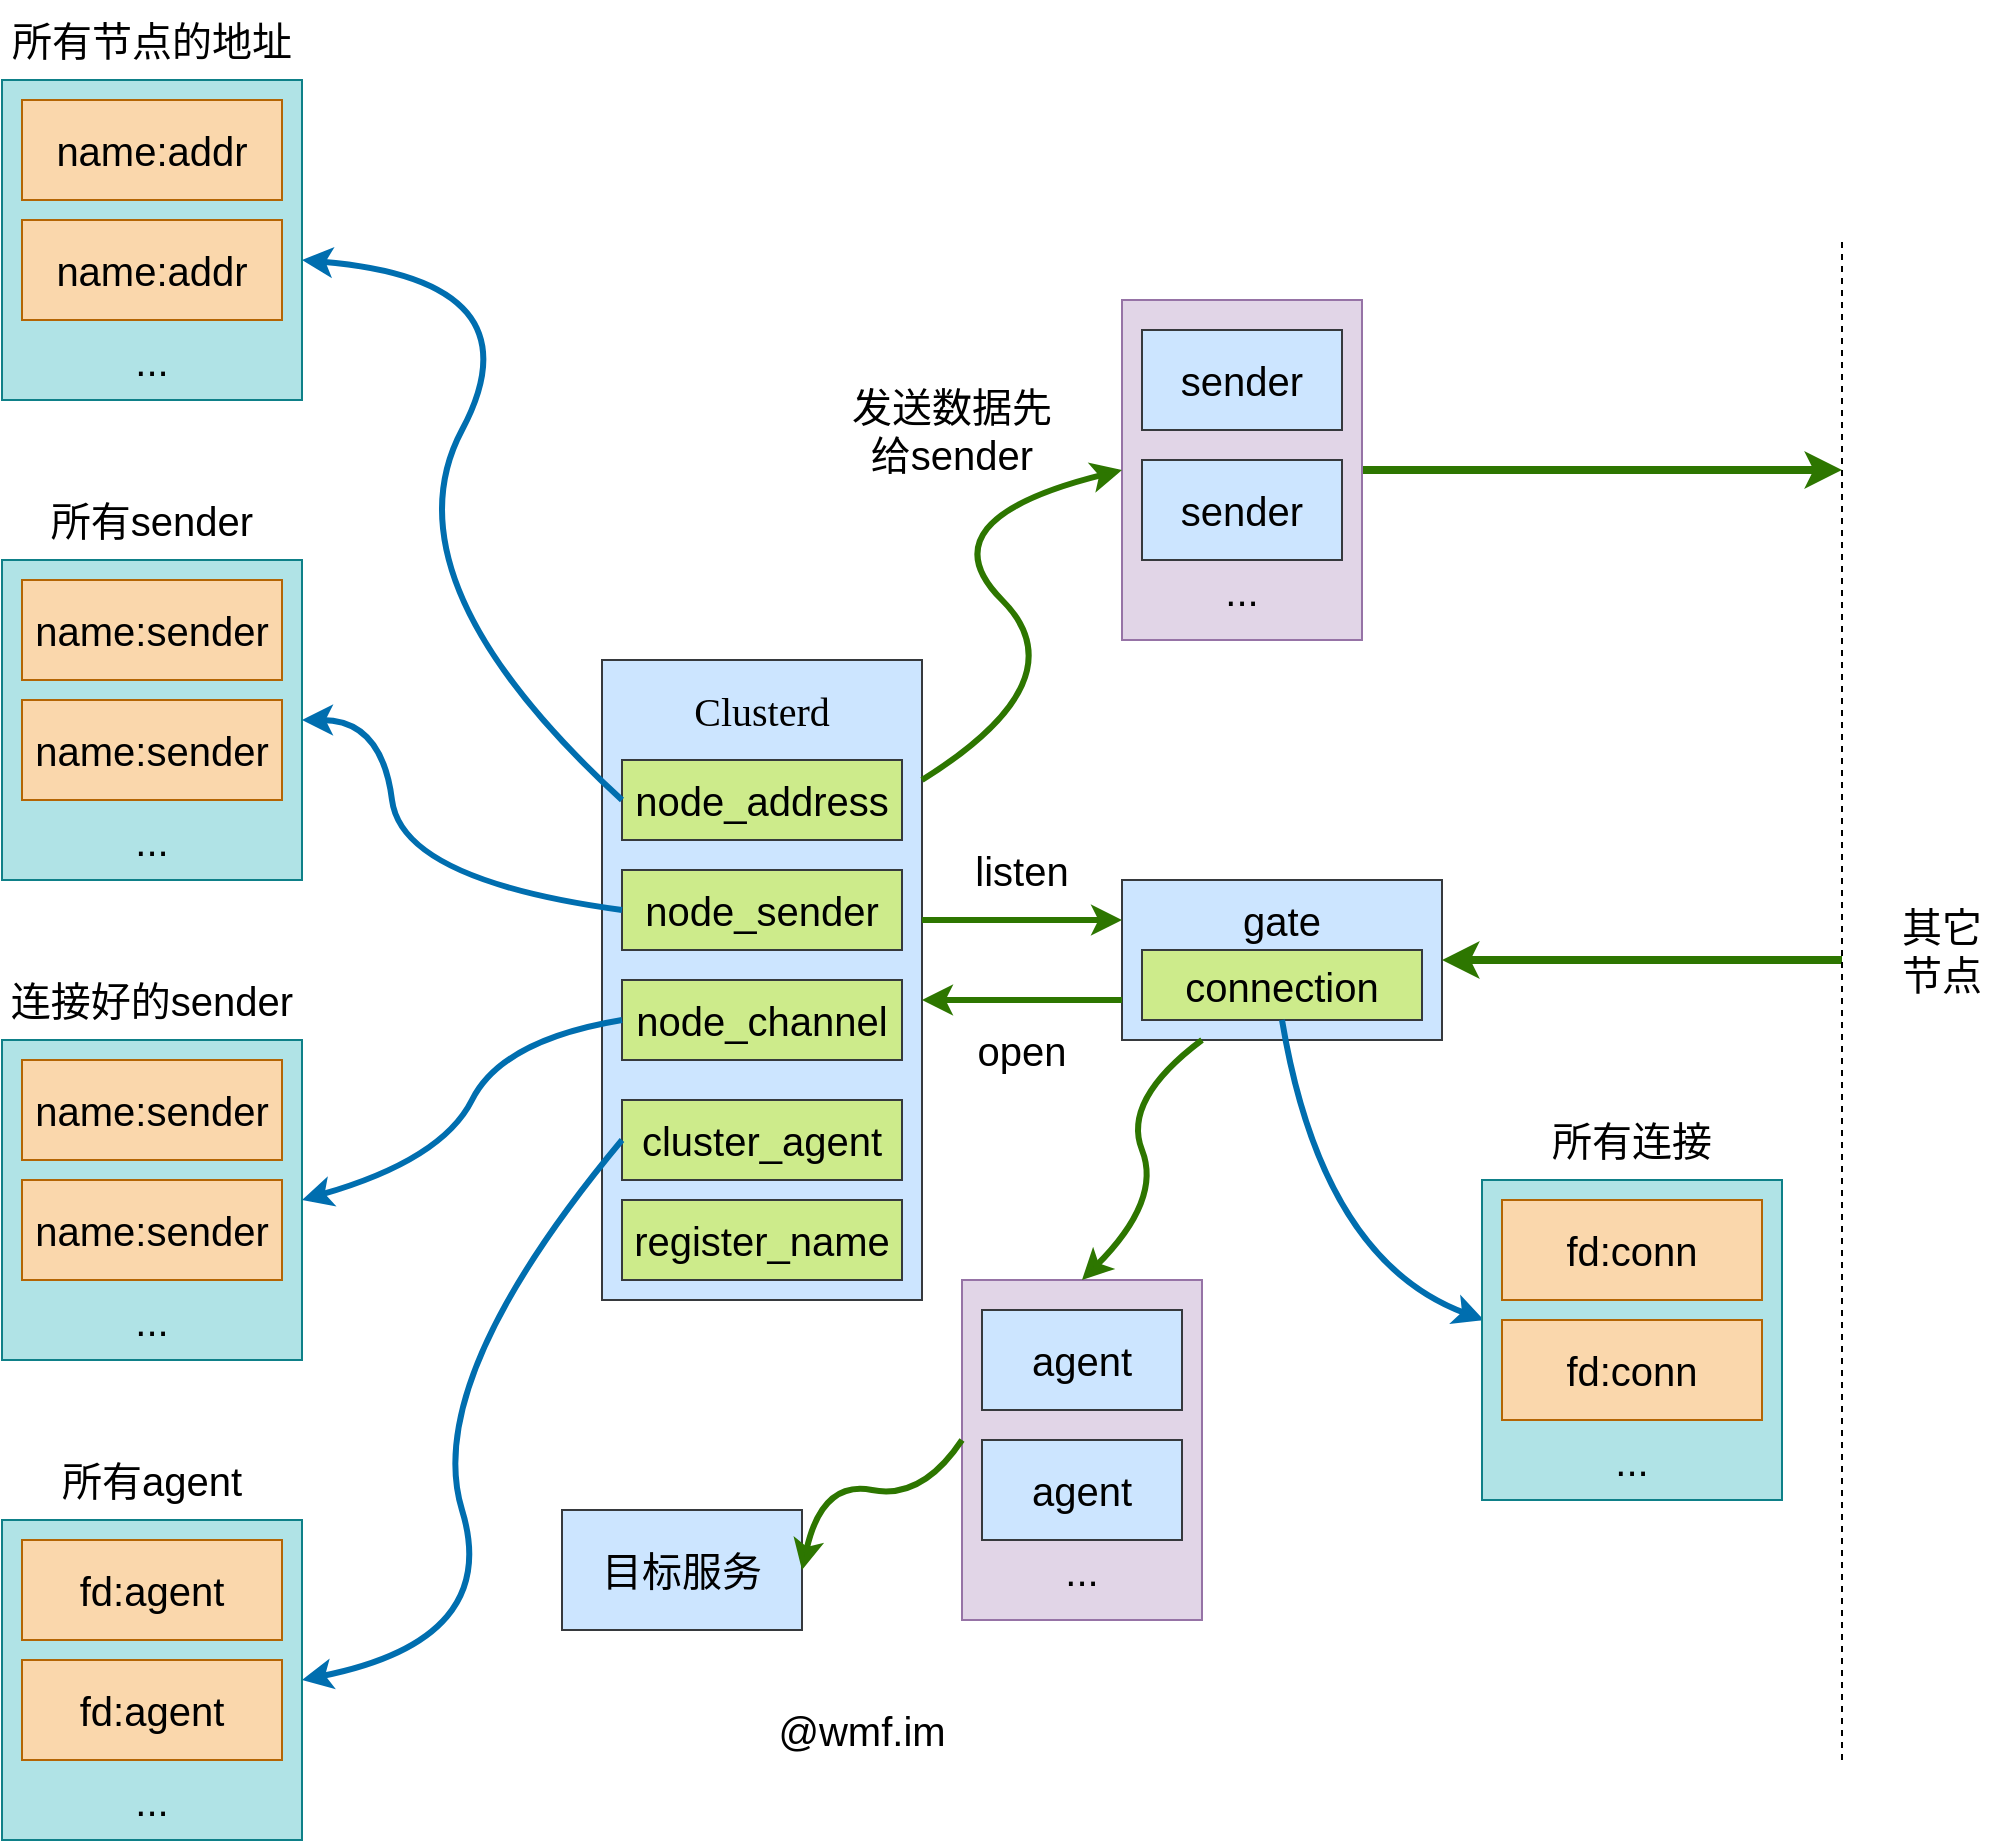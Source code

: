 <mxfile version="20.2.3" type="device"><diagram id="M6ugX_zxb7VztiwQ3Cev" name="第 1 页"><mxGraphModel dx="3769" dy="1217" grid="1" gridSize="10" guides="1" tooltips="1" connect="1" arrows="1" fold="1" page="1" pageScale="1" pageWidth="827" pageHeight="1169" math="0" shadow="0"><root><mxCell id="0"/><mxCell id="1" parent="0"/><mxCell id="3oMme_Ha6y_LoHoBF1Mw-3" value="" style="rounded=0;whiteSpace=wrap;html=1;fontSize=20;fillColor=#cce5ff;strokeColor=#36393d;" vertex="1" parent="1"><mxGeometry x="60" y="610" width="160" height="320" as="geometry"/></mxCell><mxCell id="3oMme_Ha6y_LoHoBF1Mw-4" value="&lt;font face=&quot;等距更纱黑体 SC&quot;&gt;Clusterd&lt;/font&gt;" style="text;html=1;strokeColor=none;fillColor=none;align=center;verticalAlign=middle;whiteSpace=wrap;rounded=0;fontSize=20;" vertex="1" parent="1"><mxGeometry x="90" y="620" width="100" height="30" as="geometry"/></mxCell><mxCell id="3oMme_Ha6y_LoHoBF1Mw-5" value="node_address" style="rounded=0;whiteSpace=wrap;html=1;fontSize=20;fillColor=#cdeb8b;strokeColor=#36393d;" vertex="1" parent="1"><mxGeometry x="70" y="660" width="140" height="40" as="geometry"/></mxCell><mxCell id="3oMme_Ha6y_LoHoBF1Mw-6" value="node_sender" style="rounded=0;whiteSpace=wrap;html=1;fontSize=20;fillColor=#cdeb8b;strokeColor=#36393d;" vertex="1" parent="1"><mxGeometry x="70" y="715" width="140" height="40" as="geometry"/></mxCell><mxCell id="3oMme_Ha6y_LoHoBF1Mw-8" value="node_channel" style="rounded=0;whiteSpace=wrap;html=1;fontSize=20;fillColor=#cdeb8b;strokeColor=#36393d;" vertex="1" parent="1"><mxGeometry x="70" y="770" width="140" height="40" as="geometry"/></mxCell><mxCell id="3oMme_Ha6y_LoHoBF1Mw-9" value="" style="curved=1;endArrow=classic;html=1;rounded=0;fontSize=20;exitX=0;exitY=0.5;exitDx=0;exitDy=0;fillColor=#1ba1e2;strokeColor=#006EAF;strokeWidth=3;" edge="1" parent="1" source="3oMme_Ha6y_LoHoBF1Mw-5"><mxGeometry width="50" height="50" relative="1" as="geometry"><mxPoint x="550" y="630" as="sourcePoint"/><mxPoint x="-90" y="410" as="targetPoint"/><Array as="points"><mxPoint x="-50" y="570"/><mxPoint x="30" y="420"/></Array></mxGeometry></mxCell><mxCell id="3oMme_Ha6y_LoHoBF1Mw-10" value="" style="rounded=0;whiteSpace=wrap;html=1;fontSize=20;fillColor=#b0e3e6;strokeColor=#0e8088;" vertex="1" parent="1"><mxGeometry x="-240" y="320" width="150" height="160" as="geometry"/></mxCell><mxCell id="3oMme_Ha6y_LoHoBF1Mw-11" value="name:addr" style="rounded=0;whiteSpace=wrap;html=1;fontSize=20;fillColor=#fad7ac;strokeColor=#b46504;" vertex="1" parent="1"><mxGeometry x="-230" y="330" width="130" height="50" as="geometry"/></mxCell><mxCell id="3oMme_Ha6y_LoHoBF1Mw-12" value="name:addr" style="rounded=0;whiteSpace=wrap;html=1;fontSize=20;fillColor=#fad7ac;strokeColor=#b46504;" vertex="1" parent="1"><mxGeometry x="-230" y="390" width="130" height="50" as="geometry"/></mxCell><mxCell id="3oMme_Ha6y_LoHoBF1Mw-13" value="..." style="text;html=1;strokeColor=none;fillColor=none;align=center;verticalAlign=middle;whiteSpace=wrap;rounded=0;fontSize=20;" vertex="1" parent="1"><mxGeometry x="-195" y="450" width="60" height="20" as="geometry"/></mxCell><mxCell id="3oMme_Ha6y_LoHoBF1Mw-15" value="" style="rounded=0;whiteSpace=wrap;html=1;fontSize=20;fillColor=#b0e3e6;strokeColor=#0e8088;" vertex="1" parent="1"><mxGeometry x="-240" y="560" width="150" height="160" as="geometry"/></mxCell><mxCell id="3oMme_Ha6y_LoHoBF1Mw-16" value="name:sender" style="rounded=0;whiteSpace=wrap;html=1;fontSize=20;fillColor=#fad7ac;strokeColor=#b46504;" vertex="1" parent="1"><mxGeometry x="-230" y="570" width="130" height="50" as="geometry"/></mxCell><mxCell id="3oMme_Ha6y_LoHoBF1Mw-17" value="name:sender" style="rounded=0;whiteSpace=wrap;html=1;fontSize=20;fillColor=#fad7ac;strokeColor=#b46504;" vertex="1" parent="1"><mxGeometry x="-230" y="630" width="130" height="50" as="geometry"/></mxCell><mxCell id="3oMme_Ha6y_LoHoBF1Mw-18" value="..." style="text;html=1;strokeColor=none;fillColor=none;align=center;verticalAlign=middle;whiteSpace=wrap;rounded=0;fontSize=20;" vertex="1" parent="1"><mxGeometry x="-195" y="690" width="60" height="20" as="geometry"/></mxCell><mxCell id="3oMme_Ha6y_LoHoBF1Mw-19" value="" style="curved=1;endArrow=classic;html=1;rounded=0;fontSize=20;exitX=0;exitY=0.5;exitDx=0;exitDy=0;entryX=1;entryY=0.5;entryDx=0;entryDy=0;fillColor=#1ba1e2;strokeColor=#006EAF;strokeWidth=3;" edge="1" parent="1" source="3oMme_Ha6y_LoHoBF1Mw-6" target="3oMme_Ha6y_LoHoBF1Mw-15"><mxGeometry width="50" height="50" relative="1" as="geometry"><mxPoint x="50" y="560" as="sourcePoint"/><mxPoint x="-90" y="460" as="targetPoint"/><Array as="points"><mxPoint x="-40" y="720"/><mxPoint x="-50" y="640"/></Array></mxGeometry></mxCell><mxCell id="3oMme_Ha6y_LoHoBF1Mw-20" value="" style="rounded=0;whiteSpace=wrap;html=1;fontSize=20;fillColor=#b0e3e6;strokeColor=#0e8088;" vertex="1" parent="1"><mxGeometry x="-240" y="800" width="150" height="160" as="geometry"/></mxCell><mxCell id="3oMme_Ha6y_LoHoBF1Mw-21" value="name:sender" style="rounded=0;whiteSpace=wrap;html=1;fontSize=20;fillColor=#fad7ac;strokeColor=#b46504;" vertex="1" parent="1"><mxGeometry x="-230" y="810" width="130" height="50" as="geometry"/></mxCell><mxCell id="3oMme_Ha6y_LoHoBF1Mw-22" value="name:sender" style="rounded=0;whiteSpace=wrap;html=1;fontSize=20;fillColor=#fad7ac;strokeColor=#b46504;" vertex="1" parent="1"><mxGeometry x="-230" y="870" width="130" height="50" as="geometry"/></mxCell><mxCell id="3oMme_Ha6y_LoHoBF1Mw-23" value="..." style="text;html=1;strokeColor=none;fillColor=none;align=center;verticalAlign=middle;whiteSpace=wrap;rounded=0;fontSize=20;" vertex="1" parent="1"><mxGeometry x="-195" y="930" width="60" height="20" as="geometry"/></mxCell><mxCell id="3oMme_Ha6y_LoHoBF1Mw-24" value="" style="curved=1;endArrow=classic;html=1;rounded=0;fontSize=20;exitX=0;exitY=0.5;exitDx=0;exitDy=0;entryX=1;entryY=0.5;entryDx=0;entryDy=0;exitPerimeter=0;fillColor=#1ba1e2;strokeColor=#006EAF;strokeWidth=3;" edge="1" parent="1" source="3oMme_Ha6y_LoHoBF1Mw-8" target="3oMme_Ha6y_LoHoBF1Mw-20"><mxGeometry width="50" height="50" relative="1" as="geometry"><mxPoint x="50" y="625" as="sourcePoint"/><mxPoint x="-90" y="660" as="targetPoint"/><Array as="points"><mxPoint x="10" y="800"/><mxPoint x="-20" y="860"/></Array></mxGeometry></mxCell><mxCell id="3oMme_Ha6y_LoHoBF1Mw-25" value="所有节点的地址" style="text;html=1;strokeColor=none;fillColor=none;align=center;verticalAlign=middle;whiteSpace=wrap;rounded=0;fontSize=20;" vertex="1" parent="1"><mxGeometry x="-240" y="280" width="150" height="40" as="geometry"/></mxCell><mxCell id="3oMme_Ha6y_LoHoBF1Mw-26" value="所有sender" style="text;html=1;strokeColor=none;fillColor=none;align=center;verticalAlign=middle;whiteSpace=wrap;rounded=0;fontSize=20;" vertex="1" parent="1"><mxGeometry x="-240" y="520" width="150" height="40" as="geometry"/></mxCell><mxCell id="3oMme_Ha6y_LoHoBF1Mw-27" value="连接好的sender" style="text;html=1;strokeColor=none;fillColor=none;align=center;verticalAlign=middle;whiteSpace=wrap;rounded=0;fontSize=20;" vertex="1" parent="1"><mxGeometry x="-240" y="760" width="150" height="40" as="geometry"/></mxCell><mxCell id="3oMme_Ha6y_LoHoBF1Mw-28" value="" style="rounded=0;whiteSpace=wrap;html=1;fontSize=20;fillColor=#cce5ff;strokeColor=#36393d;" vertex="1" parent="1"><mxGeometry x="320" y="720" width="160" height="80" as="geometry"/></mxCell><mxCell id="3oMme_Ha6y_LoHoBF1Mw-30" value="listen" style="text;html=1;strokeColor=none;fillColor=none;align=center;verticalAlign=middle;whiteSpace=wrap;rounded=0;fontSize=20;" vertex="1" parent="1"><mxGeometry x="240" y="700" width="60" height="30" as="geometry"/></mxCell><mxCell id="3oMme_Ha6y_LoHoBF1Mw-32" value="cluster_agent" style="rounded=0;whiteSpace=wrap;html=1;fontSize=20;fillColor=#cdeb8b;strokeColor=#36393d;" vertex="1" parent="1"><mxGeometry x="70" y="830" width="140" height="40" as="geometry"/></mxCell><mxCell id="3oMme_Ha6y_LoHoBF1Mw-33" value="" style="curved=1;endArrow=classic;html=1;rounded=0;fontSize=20;exitX=0;exitY=0.5;exitDx=0;exitDy=0;entryX=1;entryY=0.5;entryDx=0;entryDy=0;fillColor=#1ba1e2;strokeColor=#006EAF;strokeWidth=3;" edge="1" parent="1" source="3oMme_Ha6y_LoHoBF1Mw-32" target="3oMme_Ha6y_LoHoBF1Mw-39"><mxGeometry width="50" height="50" relative="1" as="geometry"><mxPoint x="70" y="850" as="sourcePoint"/><mxPoint x="60" y="1040" as="targetPoint"/><Array as="points"><mxPoint x="-30" y="970"/><mxPoint x="10" y="1100"/></Array></mxGeometry></mxCell><mxCell id="3oMme_Ha6y_LoHoBF1Mw-39" value="" style="rounded=0;whiteSpace=wrap;html=1;fontSize=20;fillColor=#b0e3e6;strokeColor=#0e8088;" vertex="1" parent="1"><mxGeometry x="-240" y="1040" width="150" height="160" as="geometry"/></mxCell><mxCell id="3oMme_Ha6y_LoHoBF1Mw-40" value="fd:agent" style="rounded=0;whiteSpace=wrap;html=1;fontSize=20;fillColor=#fad7ac;strokeColor=#b46504;" vertex="1" parent="1"><mxGeometry x="-230" y="1050" width="130" height="50" as="geometry"/></mxCell><mxCell id="3oMme_Ha6y_LoHoBF1Mw-41" value="fd:agent" style="rounded=0;whiteSpace=wrap;html=1;fontSize=20;fillColor=#fad7ac;strokeColor=#b46504;" vertex="1" parent="1"><mxGeometry x="-230" y="1110" width="130" height="50" as="geometry"/></mxCell><mxCell id="3oMme_Ha6y_LoHoBF1Mw-42" value="..." style="text;html=1;strokeColor=none;fillColor=none;align=center;verticalAlign=middle;whiteSpace=wrap;rounded=0;fontSize=20;" vertex="1" parent="1"><mxGeometry x="-195" y="1170" width="60" height="20" as="geometry"/></mxCell><mxCell id="3oMme_Ha6y_LoHoBF1Mw-43" value="所有agent" style="text;html=1;strokeColor=none;fillColor=none;align=center;verticalAlign=middle;whiteSpace=wrap;rounded=0;fontSize=20;" vertex="1" parent="1"><mxGeometry x="-240" y="1000" width="150" height="40" as="geometry"/></mxCell><mxCell id="3oMme_Ha6y_LoHoBF1Mw-46" value="open" style="text;html=1;strokeColor=none;fillColor=none;align=center;verticalAlign=middle;whiteSpace=wrap;rounded=0;fontSize=20;" vertex="1" parent="1"><mxGeometry x="240" y="790" width="60" height="30" as="geometry"/></mxCell><mxCell id="3oMme_Ha6y_LoHoBF1Mw-47" value="gate" style="text;html=1;strokeColor=none;fillColor=none;align=center;verticalAlign=middle;whiteSpace=wrap;rounded=0;fontSize=20;" vertex="1" parent="1"><mxGeometry x="370" y="725" width="60" height="30" as="geometry"/></mxCell><mxCell id="3oMme_Ha6y_LoHoBF1Mw-48" value="connection" style="rounded=0;whiteSpace=wrap;html=1;fontSize=20;fillColor=#cdeb8b;strokeColor=#36393d;" vertex="1" parent="1"><mxGeometry x="330" y="755" width="140" height="35" as="geometry"/></mxCell><mxCell id="3oMme_Ha6y_LoHoBF1Mw-49" value="" style="endArrow=classic;html=1;rounded=0;fontSize=20;entryX=0;entryY=0.25;entryDx=0;entryDy=0;fillColor=#60a917;strokeColor=#2D7600;strokeWidth=3;" edge="1" parent="1" target="3oMme_Ha6y_LoHoBF1Mw-28"><mxGeometry width="50" height="50" relative="1" as="geometry"><mxPoint x="220" y="740" as="sourcePoint"/><mxPoint x="510" y="800" as="targetPoint"/></mxGeometry></mxCell><mxCell id="3oMme_Ha6y_LoHoBF1Mw-50" value="" style="endArrow=classic;html=1;rounded=0;fontSize=20;exitX=0;exitY=0.75;exitDx=0;exitDy=0;fillColor=#60a917;strokeColor=#2D7600;strokeWidth=3;" edge="1" parent="1" source="3oMme_Ha6y_LoHoBF1Mw-28"><mxGeometry width="50" height="50" relative="1" as="geometry"><mxPoint x="460" y="750" as="sourcePoint"/><mxPoint x="220" y="780" as="targetPoint"/></mxGeometry></mxCell><mxCell id="3oMme_Ha6y_LoHoBF1Mw-51" value="" style="curved=1;endArrow=classic;html=1;rounded=0;fontSize=20;exitX=0;exitY=0.5;exitDx=0;exitDy=0;entryX=0.007;entryY=0.438;entryDx=0;entryDy=0;entryPerimeter=0;fillColor=#1ba1e2;strokeColor=#006EAF;strokeWidth=3;" edge="1" parent="1" target="3oMme_Ha6y_LoHoBF1Mw-52"><mxGeometry width="50" height="50" relative="1" as="geometry"><mxPoint x="400" y="790" as="sourcePoint"/><mxPoint x="380" y="1000" as="targetPoint"/><Array as="points"><mxPoint x="420" y="910"/></Array></mxGeometry></mxCell><mxCell id="3oMme_Ha6y_LoHoBF1Mw-52" value="" style="rounded=0;whiteSpace=wrap;html=1;fontSize=20;fillColor=#b0e3e6;strokeColor=#0e8088;" vertex="1" parent="1"><mxGeometry x="500" y="870" width="150" height="160" as="geometry"/></mxCell><mxCell id="3oMme_Ha6y_LoHoBF1Mw-53" value="fd:conn" style="rounded=0;whiteSpace=wrap;html=1;fontSize=20;fillColor=#fad7ac;strokeColor=#b46504;" vertex="1" parent="1"><mxGeometry x="510" y="880" width="130" height="50" as="geometry"/></mxCell><mxCell id="3oMme_Ha6y_LoHoBF1Mw-54" value="fd:conn" style="rounded=0;whiteSpace=wrap;html=1;fontSize=20;fillColor=#fad7ac;strokeColor=#b46504;" vertex="1" parent="1"><mxGeometry x="510" y="940" width="130" height="50" as="geometry"/></mxCell><mxCell id="3oMme_Ha6y_LoHoBF1Mw-55" value="..." style="text;html=1;strokeColor=none;fillColor=none;align=center;verticalAlign=middle;whiteSpace=wrap;rounded=0;fontSize=20;" vertex="1" parent="1"><mxGeometry x="545" y="1000" width="60" height="20" as="geometry"/></mxCell><mxCell id="3oMme_Ha6y_LoHoBF1Mw-56" value="所有连接" style="text;html=1;strokeColor=none;fillColor=none;align=center;verticalAlign=middle;whiteSpace=wrap;rounded=0;fontSize=20;" vertex="1" parent="1"><mxGeometry x="500" y="830" width="150" height="40" as="geometry"/></mxCell><mxCell id="3oMme_Ha6y_LoHoBF1Mw-57" value="" style="endArrow=classic;html=1;rounded=0;fontSize=20;entryX=1;entryY=0.5;entryDx=0;entryDy=0;fillColor=#60a917;strokeColor=#2D7600;strokeWidth=4;" edge="1" parent="1" target="3oMme_Ha6y_LoHoBF1Mw-28"><mxGeometry width="50" height="50" relative="1" as="geometry"><mxPoint x="680" y="760" as="sourcePoint"/><mxPoint x="510" y="700" as="targetPoint"/></mxGeometry></mxCell><mxCell id="3oMme_Ha6y_LoHoBF1Mw-66" style="edgeStyle=orthogonalEdgeStyle;rounded=0;orthogonalLoop=1;jettySize=auto;html=1;exitX=1;exitY=0.5;exitDx=0;exitDy=0;fontSize=20;fillColor=#60a917;strokeColor=#2D7600;strokeWidth=4;" edge="1" parent="1" source="3oMme_Ha6y_LoHoBF1Mw-59"><mxGeometry relative="1" as="geometry"><mxPoint x="680" y="515" as="targetPoint"/></mxGeometry></mxCell><mxCell id="3oMme_Ha6y_LoHoBF1Mw-59" value="" style="rounded=0;whiteSpace=wrap;html=1;fontSize=20;fillColor=#e1d5e7;strokeColor=#9673a6;" vertex="1" parent="1"><mxGeometry x="320" y="430" width="120" height="170" as="geometry"/></mxCell><mxCell id="3oMme_Ha6y_LoHoBF1Mw-60" value="sender" style="rounded=0;whiteSpace=wrap;html=1;fontSize=20;fillColor=#cce5ff;strokeColor=#36393d;" vertex="1" parent="1"><mxGeometry x="330" y="445" width="100" height="50" as="geometry"/></mxCell><mxCell id="3oMme_Ha6y_LoHoBF1Mw-61" value="sender" style="rounded=0;whiteSpace=wrap;html=1;fontSize=20;fillColor=#cce5ff;strokeColor=#36393d;" vertex="1" parent="1"><mxGeometry x="330" y="510" width="100" height="50" as="geometry"/></mxCell><mxCell id="3oMme_Ha6y_LoHoBF1Mw-62" value="..." style="text;html=1;strokeColor=none;fillColor=none;align=center;verticalAlign=middle;whiteSpace=wrap;rounded=0;fontSize=20;" vertex="1" parent="1"><mxGeometry x="350" y="565" width="60" height="20" as="geometry"/></mxCell><mxCell id="3oMme_Ha6y_LoHoBF1Mw-63" value="" style="curved=1;endArrow=classic;html=1;rounded=0;fontSize=20;entryX=0;entryY=0.5;entryDx=0;entryDy=0;fillColor=#60a917;strokeColor=#2D7600;strokeWidth=3;" edge="1" parent="1" target="3oMme_Ha6y_LoHoBF1Mw-59"><mxGeometry width="50" height="50" relative="1" as="geometry"><mxPoint x="220" y="670" as="sourcePoint"/><mxPoint x="270" y="620" as="targetPoint"/><Array as="points"><mxPoint x="300" y="620"/><mxPoint x="220" y="540"/></Array></mxGeometry></mxCell><mxCell id="3oMme_Ha6y_LoHoBF1Mw-64" value="" style="endArrow=none;dashed=1;html=1;rounded=0;fontSize=20;" edge="1" parent="1"><mxGeometry width="50" height="50" relative="1" as="geometry"><mxPoint x="680" y="1160" as="sourcePoint"/><mxPoint x="680" y="400" as="targetPoint"/></mxGeometry></mxCell><mxCell id="3oMme_Ha6y_LoHoBF1Mw-65" value="其它节点" style="text;html=1;strokeColor=none;fillColor=none;align=center;verticalAlign=middle;whiteSpace=wrap;rounded=0;fontSize=20;" vertex="1" parent="1"><mxGeometry x="700" y="740" width="60" height="30" as="geometry"/></mxCell><mxCell id="3oMme_Ha6y_LoHoBF1Mw-67" value="发送数据先给sender" style="text;html=1;strokeColor=none;fillColor=none;align=center;verticalAlign=middle;whiteSpace=wrap;rounded=0;fontSize=20;" vertex="1" parent="1"><mxGeometry x="180" y="480" width="110" height="30" as="geometry"/></mxCell><mxCell id="3oMme_Ha6y_LoHoBF1Mw-68" value="" style="rounded=0;whiteSpace=wrap;html=1;fontSize=20;fillColor=#e1d5e7;strokeColor=#9673a6;" vertex="1" parent="1"><mxGeometry x="240" y="920" width="120" height="170" as="geometry"/></mxCell><mxCell id="3oMme_Ha6y_LoHoBF1Mw-69" value="agent" style="rounded=0;whiteSpace=wrap;html=1;fontSize=20;fillColor=#cce5ff;strokeColor=#36393d;" vertex="1" parent="1"><mxGeometry x="250" y="935" width="100" height="50" as="geometry"/></mxCell><mxCell id="3oMme_Ha6y_LoHoBF1Mw-70" value="agent" style="rounded=0;whiteSpace=wrap;html=1;fontSize=20;fillColor=#cce5ff;strokeColor=#36393d;" vertex="1" parent="1"><mxGeometry x="250" y="1000" width="100" height="50" as="geometry"/></mxCell><mxCell id="3oMme_Ha6y_LoHoBF1Mw-71" value="..." style="text;html=1;strokeColor=none;fillColor=none;align=center;verticalAlign=middle;whiteSpace=wrap;rounded=0;fontSize=20;" vertex="1" parent="1"><mxGeometry x="270" y="1055" width="60" height="20" as="geometry"/></mxCell><mxCell id="3oMme_Ha6y_LoHoBF1Mw-72" value="" style="curved=1;endArrow=classic;html=1;rounded=0;fontSize=20;strokeWidth=3;exitX=0.25;exitY=1;exitDx=0;exitDy=0;entryX=0.5;entryY=0;entryDx=0;entryDy=0;fillColor=#60a917;strokeColor=#2D7600;" edge="1" parent="1" source="3oMme_Ha6y_LoHoBF1Mw-28" target="3oMme_Ha6y_LoHoBF1Mw-68"><mxGeometry width="50" height="50" relative="1" as="geometry"><mxPoint x="460" y="700" as="sourcePoint"/><mxPoint x="510" y="650" as="targetPoint"/><Array as="points"><mxPoint x="320" y="830"/><mxPoint x="340" y="880"/></Array></mxGeometry></mxCell><mxCell id="3oMme_Ha6y_LoHoBF1Mw-73" value="目标服务" style="rounded=0;whiteSpace=wrap;html=1;fontSize=20;fillColor=#cce5ff;strokeColor=#36393d;" vertex="1" parent="1"><mxGeometry x="40" y="1035" width="120" height="60" as="geometry"/></mxCell><mxCell id="3oMme_Ha6y_LoHoBF1Mw-74" value="" style="curved=1;endArrow=classic;html=1;rounded=0;fontSize=20;strokeWidth=3;exitX=0.25;exitY=1;exitDx=0;exitDy=0;entryX=1;entryY=0.5;entryDx=0;entryDy=0;fillColor=#60a917;strokeColor=#2D7600;" edge="1" parent="1" target="3oMme_Ha6y_LoHoBF1Mw-73"><mxGeometry width="50" height="50" relative="1" as="geometry"><mxPoint x="240" y="1000" as="sourcePoint"/><mxPoint x="180" y="1120" as="targetPoint"/><Array as="points"><mxPoint x="220" y="1030"/><mxPoint x="170" y="1020"/></Array></mxGeometry></mxCell><mxCell id="3oMme_Ha6y_LoHoBF1Mw-75" value="register_name" style="rounded=0;whiteSpace=wrap;html=1;fontSize=20;fillColor=#cdeb8b;strokeColor=#36393d;" vertex="1" parent="1"><mxGeometry x="70" y="880" width="140" height="40" as="geometry"/></mxCell><mxCell id="3oMme_Ha6y_LoHoBF1Mw-76" value="@wmf.im" style="text;html=1;strokeColor=none;fillColor=none;align=center;verticalAlign=middle;whiteSpace=wrap;rounded=0;fontSize=20;" vertex="1" parent="1"><mxGeometry x="160" y="1130" width="60" height="30" as="geometry"/></mxCell></root></mxGraphModel></diagram></mxfile>